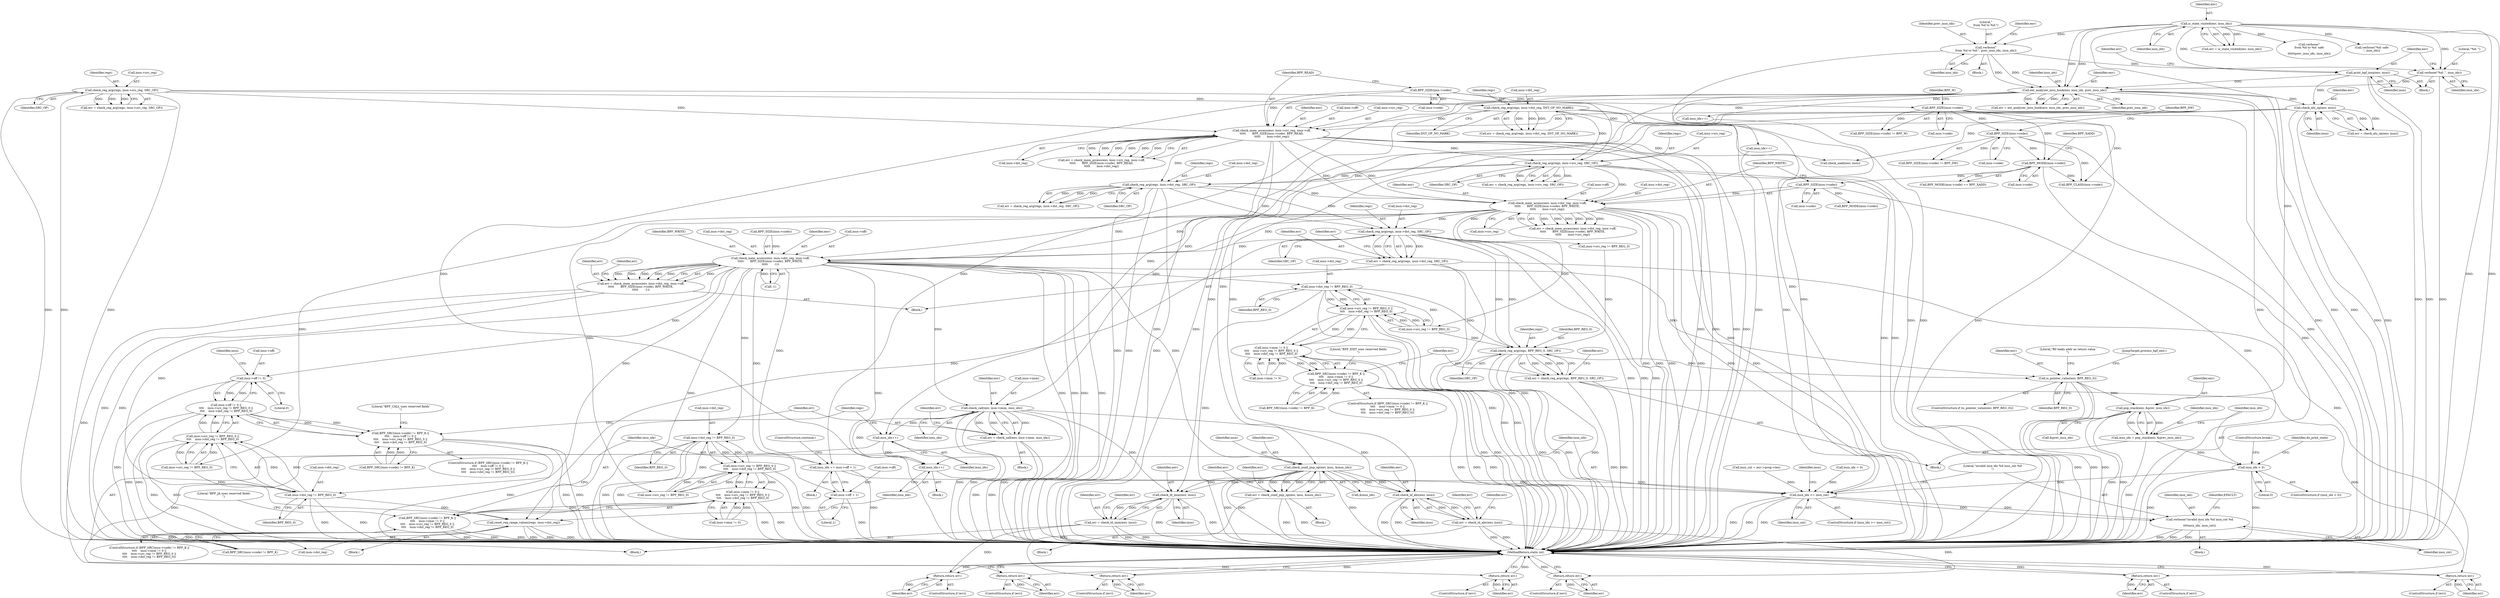 digraph "0_linux_0d0e57697f162da4aa218b5feafe614fb666db07@pointer" {
"1000549" [label="(Call,check_reg_arg(regs, insn->dst_reg, SRC_OP))"];
"1000445" [label="(Call,check_reg_arg(regs, insn->dst_reg, SRC_OP))"];
"1000433" [label="(Call,check_reg_arg(regs, insn->src_reg, SRC_OP))"];
"1000308" [label="(Call,check_reg_arg(regs, insn->dst_reg, DST_OP_NO_MARK))"];
"1000296" [label="(Call,check_reg_arg(regs, insn->src_reg, SRC_OP))"];
"1000329" [label="(Call,check_mem_access(env, insn->src_reg, insn->off,\n\t\t\t\t\t       BPF_SIZE(insn->code), BPF_READ,\n\t\t\t\t\t       insn->dst_reg))"];
"1000284" [label="(Call,check_alu_op(env, insn))"];
"1000272" [label="(Call,ext_analyzer_insn_hook(env, insn_idx, prev_insn_idx))"];
"1000266" [label="(Call,print_bpf_insn(env, insn))"];
"1000212" [label="(Call,is_state_visited(env, insn_idx))"];
"1000263" [label="(Call,verbose(\"%d: \", insn_idx))"];
"1000247" [label="(Call,verbose(\"\nfrom %d to %d:\", prev_insn_idx, insn_idx))"];
"1000337" [label="(Call,BPF_SIZE(insn->code))"];
"1000466" [label="(Call,check_mem_access(env, insn->dst_reg, insn->off,\n\t\t\t\t\t       BPF_SIZE(insn->code), BPF_WRITE,\n\t\t\t\t\t       insn->src_reg))"];
"1000474" [label="(Call,BPF_SIZE(insn->code))"];
"1000413" [label="(Call,BPF_MODE(insn->code))"];
"1000352" [label="(Call,BPF_SIZE(insn->code))"];
"1000358" [label="(Call,BPF_SIZE(insn->code))"];
"1000547" [label="(Call,err = check_reg_arg(regs, insn->dst_reg, SRC_OP))"];
"1000557" [label="(Return,return err;)"];
"1000561" [label="(Call,check_mem_access(env, insn->dst_reg, insn->off,\n\t\t\t\t\t       BPF_SIZE(insn->code), BPF_WRITE,\n\t\t\t\t\t       -1))"];
"1000559" [label="(Call,err = check_mem_access(env, insn->dst_reg, insn->off,\n\t\t\t\t\t       BPF_SIZE(insn->code), BPF_WRITE,\n\t\t\t\t\t       -1))"];
"1000578" [label="(Return,return err;)"];
"1000602" [label="(Call,insn->off != 0)"];
"1000601" [label="(Call,insn->off != 0 ||\n\t\t\t\t    insn->src_reg != BPF_REG_0 ||\n\t\t\t\t    insn->dst_reg != BPF_REG_0)"];
"1000594" [label="(Call,BPF_SRC(insn->code) != BPF_K ||\n\t\t\t\t    insn->off != 0 ||\n\t\t\t\t    insn->src_reg != BPF_REG_0 ||\n\t\t\t\t    insn->dst_reg != BPF_REG_0)"];
"1000613" [label="(Call,insn->dst_reg != BPF_REG_0)"];
"1000607" [label="(Call,insn->src_reg != BPF_REG_0 ||\n\t\t\t\t    insn->dst_reg != BPF_REG_0)"];
"1000820" [label="(Call,reset_reg_range_values(regs, insn->dst_reg))"];
"1000626" [label="(Call,check_call(env, insn->imm, insn_idx))"];
"1000624" [label="(Call,err = check_call(env, insn->imm, insn_idx))"];
"1000634" [label="(Return,return err;)"];
"1000789" [label="(Call,check_ld_abs(env, insn))"];
"1000787" [label="(Call,err = check_ld_abs(env, insn))"];
"1000794" [label="(Return,return err;)"];
"1000804" [label="(Call,check_ld_imm(env, insn))"];
"1000802" [label="(Call,err = check_ld_imm(env, insn))"];
"1000809" [label="(Return,return err;)"];
"1000811" [label="(Call,insn_idx++)"];
"1000825" [label="(Call,insn_idx++)"];
"1000172" [label="(Call,insn_idx >= insn_cnt)"];
"1000176" [label="(Call,verbose(\"invalid insn idx %d insn_cnt %d\n\",\n\t\t\t\tinsn_idx, insn_cnt))"];
"1000662" [label="(Call,insn->dst_reg != BPF_REG_0)"];
"1000656" [label="(Call,insn->src_reg != BPF_REG_0 ||\n\t\t\t\t    insn->dst_reg != BPF_REG_0)"];
"1000650" [label="(Call,insn->imm != 0 ||\n\t\t\t\t    insn->src_reg != BPF_REG_0 ||\n\t\t\t\t    insn->dst_reg != BPF_REG_0)"];
"1000643" [label="(Call,BPF_SRC(insn->code) != BPF_K ||\n\t\t\t\t    insn->imm != 0 ||\n\t\t\t\t    insn->src_reg != BPF_REG_0 ||\n\t\t\t\t    insn->dst_reg != BPF_REG_0)"];
"1000673" [label="(Call,insn_idx += insn->off + 1)"];
"1000675" [label="(Call,insn->off + 1)"];
"1000707" [label="(Call,insn->dst_reg != BPF_REG_0)"];
"1000701" [label="(Call,insn->src_reg != BPF_REG_0 ||\n\t\t\t\t    insn->dst_reg != BPF_REG_0)"];
"1000695" [label="(Call,insn->imm != 0 ||\n\t\t\t\t    insn->src_reg != BPF_REG_0 ||\n\t\t\t\t    insn->dst_reg != BPF_REG_0)"];
"1000688" [label="(Call,BPF_SRC(insn->code) != BPF_K ||\n\t\t\t\t    insn->imm != 0 ||\n\t\t\t\t    insn->src_reg != BPF_REG_0 ||\n\t\t\t\t    insn->dst_reg != BPF_REG_0)"];
"1000720" [label="(Call,check_reg_arg(regs, BPF_REG_0, SRC_OP))"];
"1000718" [label="(Call,err = check_reg_arg(regs, BPF_REG_0, SRC_OP))"];
"1000726" [label="(Return,return err;)"];
"1000729" [label="(Call,is_pointer_value(env, BPF_REG_0))"];
"1000741" [label="(Call,pop_stack(env, &prev_insn_idx))"];
"1000739" [label="(Call,insn_idx = pop_stack(env, &prev_insn_idx))"];
"1000746" [label="(Call,insn_idx < 0)"];
"1000761" [label="(Call,check_cond_jmp_op(env, insn, &insn_idx))"];
"1000759" [label="(Call,err = check_cond_jmp_op(env, insn, &insn_idx))"];
"1000768" [label="(Return,return err;)"];
"1000574" [label="(Call,-1)"];
"1000810" [label="(Identifier,err)"];
"1000474" [label="(Call,BPF_SIZE(insn->code))"];
"1000766" [label="(ControlStructure,if (err))"];
"1000770" [label="(Block,)"];
"1000729" [label="(Call,is_pointer_value(env, BPF_REG_0))"];
"1000620" [label="(Literal,\"BPF_CALL uses reserved fields\n\")"];
"1000687" [label="(ControlStructure,if (BPF_SRC(insn->code) != BPF_K ||\n\t\t\t\t    insn->imm != 0 ||\n\t\t\t\t    insn->src_reg != BPF_REG_0 ||\n\t\t\t\t    insn->dst_reg != BPF_REG_0))"];
"1000249" [label="(Identifier,prev_insn_idx)"];
"1000362" [label="(Identifier,BPF_DW)"];
"1000527" [label="(Block,)"];
"1000651" [label="(Call,insn->imm != 0)"];
"1000763" [label="(Identifier,insn)"];
"1000182" [label="(Identifier,EFAULT)"];
"1000714" [label="(Literal,\"BPF_EXIT uses reserved fields\n\")"];
"1000734" [label="(Literal,\"R0 leaks addr as return value\n\")"];
"1000556" [label="(Identifier,err)"];
"1000788" [label="(Identifier,err)"];
"1000722" [label="(Identifier,BPF_REG_0)"];
"1000478" [label="(Identifier,BPF_WRITE)"];
"1000168" [label="(Block,)"];
"1000438" [label="(Identifier,SRC_OP)"];
"1000338" [label="(Call,insn->code)"];
"1000248" [label="(Literal,\"\nfrom %d to %d:\")"];
"1000297" [label="(Identifier,regs)"];
"1000826" [label="(Identifier,insn_idx)"];
"1000555" [label="(ControlStructure,if (err))"];
"1000173" [label="(Identifier,insn_idx)"];
"1000337" [label="(Call,BPF_SIZE(insn->code))"];
"1000695" [label="(Call,insn->imm != 0 ||\n\t\t\t\t    insn->src_reg != BPF_REG_0 ||\n\t\t\t\t    insn->dst_reg != BPF_REG_0)"];
"1000594" [label="(Call,BPF_SRC(insn->code) != BPF_K ||\n\t\t\t\t    insn->off != 0 ||\n\t\t\t\t    insn->src_reg != BPF_REG_0 ||\n\t\t\t\t    insn->dst_reg != BPF_REG_0)"];
"1000689" [label="(Call,BPF_SRC(insn->code) != BPF_K)"];
"1000708" [label="(Call,insn->dst_reg)"];
"1000820" [label="(Call,reset_reg_range_values(regs, insn->dst_reg))"];
"1000443" [label="(Call,err = check_reg_arg(regs, insn->dst_reg, SRC_OP))"];
"1000267" [label="(Identifier,env)"];
"1000592" [label="(Block,)"];
"1000536" [label="(Call,insn->src_reg != BPF_REG_0)"];
"1000175" [label="(Block,)"];
"1000696" [label="(Call,insn->imm != 0)"];
"1000445" [label="(Call,check_reg_arg(regs, insn->dst_reg, SRC_OP))"];
"1000212" [label="(Call,is_state_visited(env, insn_idx))"];
"1000738" [label="(JumpTarget,process_bpf_exit:)"];
"1000764" [label="(Call,&insn_idx)"];
"1000272" [label="(Call,ext_analyzer_insn_hook(env, insn_idx, prev_insn_idx))"];
"1000809" [label="(Return,return err;)"];
"1000178" [label="(Identifier,insn_idx)"];
"1000301" [label="(Identifier,SRC_OP)"];
"1000602" [label="(Call,insn->off != 0)"];
"1000644" [label="(Call,BPF_SRC(insn->code) != BPF_K)"];
"1000431" [label="(Call,err = check_reg_arg(regs, insn->src_reg, SRC_OP))"];
"1000171" [label="(ControlStructure,if (insn_idx >= insn_cnt))"];
"1000741" [label="(Call,pop_stack(env, &prev_insn_idx))"];
"1000792" [label="(ControlStructure,if (err))"];
"1000330" [label="(Identifier,env)"];
"1000561" [label="(Call,check_mem_access(env, insn->dst_reg, insn->off,\n\t\t\t\t\t       BPF_SIZE(insn->code), BPF_WRITE,\n\t\t\t\t\t       -1))"];
"1000468" [label="(Call,insn->dst_reg)"];
"1000786" [label="(Block,)"];
"1000466" [label="(Call,check_mem_access(env, insn->dst_reg, insn->off,\n\t\t\t\t\t       BPF_SIZE(insn->code), BPF_WRITE,\n\t\t\t\t\t       insn->src_reg))"];
"1000812" [label="(Identifier,insn_idx)"];
"1000711" [label="(Identifier,BPF_REG_0)"];
"1000613" [label="(Call,insn->dst_reg != BPF_REG_0)"];
"1000803" [label="(Identifier,err)"];
"1000214" [label="(Identifier,insn_idx)"];
"1000273" [label="(Identifier,env)"];
"1000625" [label="(Identifier,err)"];
"1000306" [label="(Call,err = check_reg_arg(regs, insn->dst_reg, DST_OP_NO_MARK))"];
"1000821" [label="(Identifier,regs)"];
"1000740" [label="(Identifier,insn_idx)"];
"1000554" [label="(Identifier,SRC_OP)"];
"1000412" [label="(Call,BPF_MODE(insn->code) == BPF_XADD)"];
"1000739" [label="(Call,insn_idx = pop_stack(env, &prev_insn_idx))"];
"1000669" [label="(Literal,\"BPF_JA uses reserved fields\n\")"];
"1000310" [label="(Call,insn->dst_reg)"];
"1000559" [label="(Call,err = check_mem_access(env, insn->dst_reg, insn->off,\n\t\t\t\t\t       BPF_SIZE(insn->code), BPF_WRITE,\n\t\t\t\t\t       -1))"];
"1000274" [label="(Identifier,insn_idx)"];
"1000662" [label="(Call,insn->dst_reg != BPF_REG_0)"];
"1000577" [label="(Identifier,err)"];
"1000549" [label="(Call,check_reg_arg(regs, insn->dst_reg, SRC_OP))"];
"1000801" [label="(Block,)"];
"1000641" [label="(Block,)"];
"1000356" [label="(Identifier,BPF_W)"];
"1000334" [label="(Call,insn->off)"];
"1000467" [label="(Identifier,env)"];
"1000606" [label="(Literal,0)"];
"1000643" [label="(Call,BPF_SRC(insn->code) != BPF_K ||\n\t\t\t\t    insn->imm != 0 ||\n\t\t\t\t    insn->src_reg != BPF_REG_0 ||\n\t\t\t\t    insn->dst_reg != BPF_REG_0)"];
"1000569" [label="(Call,BPF_SIZE(insn->code))"];
"1000723" [label="(Identifier,SRC_OP)"];
"1000802" [label="(Call,err = check_ld_imm(env, insn))"];
"1000728" [label="(ControlStructure,if (is_pointer_value(env, BPF_REG_0)))"];
"1000702" [label="(Call,insn->src_reg != BPF_REG_0)"];
"1000189" [label="(Call,BPF_CLASS(insn->code))"];
"1000759" [label="(Call,err = check_cond_jmp_op(env, insn, &insn_idx))"];
"1000296" [label="(Call,check_reg_arg(regs, insn->src_reg, SRC_OP))"];
"1000576" [label="(ControlStructure,if (err))"];
"1000725" [label="(Identifier,err)"];
"1000179" [label="(Identifier,insn_cnt)"];
"1000628" [label="(Call,insn->imm)"];
"1000769" [label="(Identifier,err)"];
"1000727" [label="(Identifier,err)"];
"1000309" [label="(Identifier,regs)"];
"1000213" [label="(Identifier,env)"];
"1000250" [label="(Identifier,insn_idx)"];
"1000608" [label="(Call,insn->src_reg != BPF_REG_0)"];
"1000742" [label="(Identifier,env)"];
"1000298" [label="(Call,insn->src_reg)"];
"1000264" [label="(Literal,\"%d: \")"];
"1000718" [label="(Call,err = check_reg_arg(regs, BPF_REG_0, SRC_OP))"];
"1000758" [label="(Block,)"];
"1000282" [label="(Call,err = check_alu_op(env, insn))"];
"1000353" [label="(Call,insn->code)"];
"1000657" [label="(Call,insn->src_reg != BPF_REG_0)"];
"1000610" [label="(Identifier,insn)"];
"1000417" [label="(Identifier,BPF_XADD)"];
"1000210" [label="(Call,err = is_state_visited(env, insn_idx))"];
"1000435" [label="(Call,insn->src_reg)"];
"1000730" [label="(Identifier,env)"];
"1000607" [label="(Call,insn->src_reg != BPF_REG_0 ||\n\t\t\t\t    insn->dst_reg != BPF_REG_0)"];
"1000414" [label="(Call,insn->code)"];
"1000265" [label="(Identifier,insn_idx)"];
"1000790" [label="(Identifier,env)"];
"1000745" [label="(ControlStructure,if (insn_idx < 0))"];
"1000421" [label="(Call,check_xadd(env, insn))"];
"1000721" [label="(Identifier,regs)"];
"1000627" [label="(Identifier,env)"];
"1000832" [label="(MethodReturn,static int)"];
"1000551" [label="(Call,insn->dst_reg)"];
"1000768" [label="(Return,return err;)"];
"1000822" [label="(Call,insn->dst_reg)"];
"1000263" [label="(Call,verbose(\"%d: \", insn_idx))"];
"1000271" [label="(Identifier,err)"];
"1000762" [label="(Identifier,env)"];
"1000172" [label="(Call,insn_idx >= insn_cnt)"];
"1000562" [label="(Identifier,env)"];
"1000679" [label="(Literal,1)"];
"1000262" [label="(Block,)"];
"1000464" [label="(Call,err = check_mem_access(env, insn->dst_reg, insn->off,\n\t\t\t\t\t       BPF_SIZE(insn->code), BPF_WRITE,\n\t\t\t\t\t       insn->src_reg))"];
"1000673" [label="(Call,insn_idx += insn->off + 1)"];
"1000603" [label="(Call,insn->off)"];
"1000357" [label="(Call,BPF_SIZE(insn->code) != BPF_DW)"];
"1000807" [label="(ControlStructure,if (err))"];
"1000767" [label="(Identifier,err)"];
"1000793" [label="(Identifier,err)"];
"1000794" [label="(Return,return err;)"];
"1000808" [label="(Identifier,err)"];
"1000566" [label="(Call,insn->off)"];
"1000578" [label="(Return,return err;)"];
"1000270" [label="(Call,err = ext_analyzer_insn_hook(env, insn_idx, prev_insn_idx))"];
"1000747" [label="(Identifier,insn_idx)"];
"1000707" [label="(Call,insn->dst_reg != BPF_REG_0)"];
"1000176" [label="(Call,verbose(\"invalid insn idx %d insn_cnt %d\n\",\n\t\t\t\tinsn_idx, insn_cnt))"];
"1000450" [label="(Identifier,SRC_OP)"];
"1000428" [label="(Call,insn_idx++)"];
"1000547" [label="(Call,err = check_reg_arg(regs, insn->dst_reg, SRC_OP))"];
"1000795" [label="(Identifier,err)"];
"1000137" [label="(Call,insn_cnt = env->prog->len)"];
"1000359" [label="(Call,insn->code)"];
"1000787" [label="(Call,err = check_ld_abs(env, insn))"];
"1000184" [label="(Identifier,insn)"];
"1000676" [label="(Call,insn->off)"];
"1000601" [label="(Call,insn->off != 0 ||\n\t\t\t\t    insn->src_reg != BPF_REG_0 ||\n\t\t\t\t    insn->dst_reg != BPF_REG_0)"];
"1000631" [label="(Identifier,insn_idx)"];
"1000789" [label="(Call,check_ld_abs(env, insn))"];
"1000433" [label="(Call,check_reg_arg(regs, insn->src_reg, SRC_OP))"];
"1000642" [label="(ControlStructure,if (BPF_SRC(insn->code) != BPF_K ||\n\t\t\t\t    insn->imm != 0 ||\n\t\t\t\t    insn->src_reg != BPF_REG_0 ||\n\t\t\t\t    insn->dst_reg != BPF_REG_0))"];
"1000686" [label="(Block,)"];
"1000726" [label="(Return,return err;)"];
"1000177" [label="(Literal,\"invalid insn idx %d insn_cnt %d\n\")"];
"1000331" [label="(Call,insn->src_reg)"];
"1000364" [label="(Call,insn_idx++)"];
"1000754" [label="(Identifier,do_print_state)"];
"1000548" [label="(Identifier,err)"];
"1000275" [label="(Identifier,prev_insn_idx)"];
"1000663" [label="(Call,insn->dst_reg)"];
"1000558" [label="(Identifier,err)"];
"1000791" [label="(Identifier,insn)"];
"1000329" [label="(Call,check_mem_access(env, insn->src_reg, insn->off,\n\t\t\t\t\t       BPF_SIZE(insn->code), BPF_READ,\n\t\t\t\t\t       insn->dst_reg))"];
"1000434" [label="(Identifier,regs)"];
"1000550" [label="(Identifier,regs)"];
"1000413" [label="(Call,BPF_MODE(insn->code))"];
"1000632" [label="(ControlStructure,if (err))"];
"1000724" [label="(ControlStructure,if (err))"];
"1000743" [label="(Call,&prev_insn_idx)"];
"1000471" [label="(Call,insn->off)"];
"1000595" [label="(Call,BPF_SRC(insn->code) != BPF_K)"];
"1000633" [label="(Identifier,err)"];
"1000731" [label="(Identifier,BPF_REG_0)"];
"1000475" [label="(Call,insn->code)"];
"1000268" [label="(Identifier,insn)"];
"1000254" [label="(Identifier,env)"];
"1000358" [label="(Call,BPF_SIZE(insn->code))"];
"1000573" [label="(Identifier,BPF_WRITE)"];
"1000805" [label="(Identifier,env)"];
"1000479" [label="(Call,insn->src_reg)"];
"1000806" [label="(Identifier,insn)"];
"1000746" [label="(Call,insn_idx < 0)"];
"1000761" [label="(Call,check_cond_jmp_op(env, insn, &insn_idx))"];
"1000656" [label="(Call,insn->src_reg != BPF_REG_0 ||\n\t\t\t\t    insn->dst_reg != BPF_REG_0)"];
"1000804" [label="(Call,check_ld_imm(env, insn))"];
"1000626" [label="(Call,check_call(env, insn->imm, insn_idx))"];
"1000342" [label="(Call,insn->dst_reg)"];
"1000352" [label="(Call,BPF_SIZE(insn->code))"];
"1000750" [label="(ControlStructure,break;)"];
"1000560" [label="(Identifier,err)"];
"1000760" [label="(Identifier,err)"];
"1000579" [label="(Identifier,err)"];
"1000675" [label="(Call,insn->off + 1)"];
"1000446" [label="(Identifier,regs)"];
"1000327" [label="(Call,err = check_mem_access(env, insn->src_reg, insn->off,\n\t\t\t\t\t       BPF_SIZE(insn->code), BPF_READ,\n\t\t\t\t\t       insn->dst_reg))"];
"1000284" [label="(Call,check_alu_op(env, insn))"];
"1000688" [label="(Call,BPF_SRC(insn->code) != BPF_K ||\n\t\t\t\t    insn->imm != 0 ||\n\t\t\t\t    insn->src_reg != BPF_REG_0 ||\n\t\t\t\t    insn->dst_reg != BPF_REG_0)"];
"1000634" [label="(Return,return err;)"];
"1000650" [label="(Call,insn->imm != 0 ||\n\t\t\t\t    insn->src_reg != BPF_REG_0 ||\n\t\t\t\t    insn->dst_reg != BPF_REG_0)"];
"1000447" [label="(Call,insn->dst_reg)"];
"1000174" [label="(Identifier,insn_cnt)"];
"1000614" [label="(Call,insn->dst_reg)"];
"1000617" [label="(Identifier,BPF_REG_0)"];
"1000308" [label="(Call,check_reg_arg(regs, insn->dst_reg, DST_OP_NO_MARK))"];
"1000666" [label="(Identifier,BPF_REG_0)"];
"1000246" [label="(Block,)"];
"1000680" [label="(ControlStructure,continue;)"];
"1000341" [label="(Identifier,BPF_READ)"];
"1000720" [label="(Call,check_reg_arg(regs, BPF_REG_0, SRC_OP))"];
"1000531" [label="(Call,BPF_MODE(insn->code))"];
"1000811" [label="(Call,insn_idx++)"];
"1000557" [label="(Return,return err;)"];
"1000159" [label="(Call,insn_idx = 0)"];
"1000593" [label="(ControlStructure,if (BPF_SRC(insn->code) != BPF_K ||\n\t\t\t\t    insn->off != 0 ||\n\t\t\t\t    insn->src_reg != BPF_REG_0 ||\n\t\t\t\t    insn->dst_reg != BPF_REG_0))"];
"1000247" [label="(Call,verbose(\"\nfrom %d to %d:\", prev_insn_idx, insn_idx))"];
"1000286" [label="(Identifier,insn)"];
"1000635" [label="(Identifier,err)"];
"1000232" [label="(Call,verbose(\"\nfrom %d to %d: safe\n\",\n\t\t\t\t\t\tprev_insn_idx, insn_idx))"];
"1000237" [label="(Call,verbose(\"%d: safe\n\", insn_idx))"];
"1000563" [label="(Call,insn->dst_reg)"];
"1000285" [label="(Identifier,env)"];
"1000719" [label="(Identifier,err)"];
"1000313" [label="(Identifier,DST_OP_NO_MARK)"];
"1000624" [label="(Call,err = check_call(env, insn->imm, insn_idx))"];
"1000701" [label="(Call,insn->src_reg != BPF_REG_0 ||\n\t\t\t\t    insn->dst_reg != BPF_REG_0)"];
"1000674" [label="(Identifier,insn_idx)"];
"1000748" [label="(Literal,0)"];
"1000294" [label="(Call,err = check_reg_arg(regs, insn->src_reg, SRC_OP))"];
"1000351" [label="(Call,BPF_SIZE(insn->code) != BPF_W)"];
"1000825" [label="(Call,insn_idx++)"];
"1000266" [label="(Call,print_bpf_insn(env, insn))"];
"1000549" -> "1000547"  [label="AST: "];
"1000549" -> "1000554"  [label="CFG: "];
"1000550" -> "1000549"  [label="AST: "];
"1000551" -> "1000549"  [label="AST: "];
"1000554" -> "1000549"  [label="AST: "];
"1000547" -> "1000549"  [label="CFG: "];
"1000549" -> "1000832"  [label="DDG: "];
"1000549" -> "1000832"  [label="DDG: "];
"1000549" -> "1000832"  [label="DDG: "];
"1000549" -> "1000547"  [label="DDG: "];
"1000549" -> "1000547"  [label="DDG: "];
"1000549" -> "1000547"  [label="DDG: "];
"1000445" -> "1000549"  [label="DDG: "];
"1000445" -> "1000549"  [label="DDG: "];
"1000466" -> "1000549"  [label="DDG: "];
"1000549" -> "1000561"  [label="DDG: "];
"1000549" -> "1000720"  [label="DDG: "];
"1000549" -> "1000720"  [label="DDG: "];
"1000549" -> "1000820"  [label="DDG: "];
"1000445" -> "1000443"  [label="AST: "];
"1000445" -> "1000450"  [label="CFG: "];
"1000446" -> "1000445"  [label="AST: "];
"1000447" -> "1000445"  [label="AST: "];
"1000450" -> "1000445"  [label="AST: "];
"1000443" -> "1000445"  [label="CFG: "];
"1000445" -> "1000832"  [label="DDG: "];
"1000445" -> "1000832"  [label="DDG: "];
"1000445" -> "1000832"  [label="DDG: "];
"1000445" -> "1000443"  [label="DDG: "];
"1000445" -> "1000443"  [label="DDG: "];
"1000445" -> "1000443"  [label="DDG: "];
"1000433" -> "1000445"  [label="DDG: "];
"1000433" -> "1000445"  [label="DDG: "];
"1000329" -> "1000445"  [label="DDG: "];
"1000445" -> "1000466"  [label="DDG: "];
"1000433" -> "1000431"  [label="AST: "];
"1000433" -> "1000438"  [label="CFG: "];
"1000434" -> "1000433"  [label="AST: "];
"1000435" -> "1000433"  [label="AST: "];
"1000438" -> "1000433"  [label="AST: "];
"1000431" -> "1000433"  [label="CFG: "];
"1000433" -> "1000832"  [label="DDG: "];
"1000433" -> "1000832"  [label="DDG: "];
"1000433" -> "1000832"  [label="DDG: "];
"1000433" -> "1000431"  [label="DDG: "];
"1000433" -> "1000431"  [label="DDG: "];
"1000433" -> "1000431"  [label="DDG: "];
"1000308" -> "1000433"  [label="DDG: "];
"1000329" -> "1000433"  [label="DDG: "];
"1000296" -> "1000433"  [label="DDG: "];
"1000433" -> "1000466"  [label="DDG: "];
"1000308" -> "1000306"  [label="AST: "];
"1000308" -> "1000313"  [label="CFG: "];
"1000309" -> "1000308"  [label="AST: "];
"1000310" -> "1000308"  [label="AST: "];
"1000313" -> "1000308"  [label="AST: "];
"1000306" -> "1000308"  [label="CFG: "];
"1000308" -> "1000832"  [label="DDG: "];
"1000308" -> "1000832"  [label="DDG: "];
"1000308" -> "1000832"  [label="DDG: "];
"1000308" -> "1000306"  [label="DDG: "];
"1000308" -> "1000306"  [label="DDG: "];
"1000308" -> "1000306"  [label="DDG: "];
"1000296" -> "1000308"  [label="DDG: "];
"1000308" -> "1000329"  [label="DDG: "];
"1000296" -> "1000294"  [label="AST: "];
"1000296" -> "1000301"  [label="CFG: "];
"1000297" -> "1000296"  [label="AST: "];
"1000298" -> "1000296"  [label="AST: "];
"1000301" -> "1000296"  [label="AST: "];
"1000294" -> "1000296"  [label="CFG: "];
"1000296" -> "1000832"  [label="DDG: "];
"1000296" -> "1000832"  [label="DDG: "];
"1000296" -> "1000832"  [label="DDG: "];
"1000296" -> "1000294"  [label="DDG: "];
"1000296" -> "1000294"  [label="DDG: "];
"1000296" -> "1000294"  [label="DDG: "];
"1000296" -> "1000329"  [label="DDG: "];
"1000329" -> "1000327"  [label="AST: "];
"1000329" -> "1000342"  [label="CFG: "];
"1000330" -> "1000329"  [label="AST: "];
"1000331" -> "1000329"  [label="AST: "];
"1000334" -> "1000329"  [label="AST: "];
"1000337" -> "1000329"  [label="AST: "];
"1000341" -> "1000329"  [label="AST: "];
"1000342" -> "1000329"  [label="AST: "];
"1000327" -> "1000329"  [label="CFG: "];
"1000329" -> "1000832"  [label="DDG: "];
"1000329" -> "1000832"  [label="DDG: "];
"1000329" -> "1000832"  [label="DDG: "];
"1000329" -> "1000832"  [label="DDG: "];
"1000329" -> "1000832"  [label="DDG: "];
"1000329" -> "1000832"  [label="DDG: "];
"1000329" -> "1000327"  [label="DDG: "];
"1000329" -> "1000327"  [label="DDG: "];
"1000329" -> "1000327"  [label="DDG: "];
"1000329" -> "1000327"  [label="DDG: "];
"1000329" -> "1000327"  [label="DDG: "];
"1000329" -> "1000327"  [label="DDG: "];
"1000284" -> "1000329"  [label="DDG: "];
"1000337" -> "1000329"  [label="DDG: "];
"1000329" -> "1000421"  [label="DDG: "];
"1000329" -> "1000466"  [label="DDG: "];
"1000329" -> "1000466"  [label="DDG: "];
"1000284" -> "1000282"  [label="AST: "];
"1000284" -> "1000286"  [label="CFG: "];
"1000285" -> "1000284"  [label="AST: "];
"1000286" -> "1000284"  [label="AST: "];
"1000282" -> "1000284"  [label="CFG: "];
"1000284" -> "1000832"  [label="DDG: "];
"1000284" -> "1000832"  [label="DDG: "];
"1000284" -> "1000282"  [label="DDG: "];
"1000284" -> "1000282"  [label="DDG: "];
"1000272" -> "1000284"  [label="DDG: "];
"1000266" -> "1000284"  [label="DDG: "];
"1000284" -> "1000421"  [label="DDG: "];
"1000284" -> "1000761"  [label="DDG: "];
"1000284" -> "1000789"  [label="DDG: "];
"1000284" -> "1000804"  [label="DDG: "];
"1000272" -> "1000270"  [label="AST: "];
"1000272" -> "1000275"  [label="CFG: "];
"1000273" -> "1000272"  [label="AST: "];
"1000274" -> "1000272"  [label="AST: "];
"1000275" -> "1000272"  [label="AST: "];
"1000270" -> "1000272"  [label="CFG: "];
"1000272" -> "1000832"  [label="DDG: "];
"1000272" -> "1000832"  [label="DDG: "];
"1000272" -> "1000832"  [label="DDG: "];
"1000272" -> "1000270"  [label="DDG: "];
"1000272" -> "1000270"  [label="DDG: "];
"1000272" -> "1000270"  [label="DDG: "];
"1000266" -> "1000272"  [label="DDG: "];
"1000212" -> "1000272"  [label="DDG: "];
"1000212" -> "1000272"  [label="DDG: "];
"1000263" -> "1000272"  [label="DDG: "];
"1000247" -> "1000272"  [label="DDG: "];
"1000247" -> "1000272"  [label="DDG: "];
"1000272" -> "1000364"  [label="DDG: "];
"1000272" -> "1000428"  [label="DDG: "];
"1000272" -> "1000626"  [label="DDG: "];
"1000272" -> "1000673"  [label="DDG: "];
"1000272" -> "1000811"  [label="DDG: "];
"1000272" -> "1000825"  [label="DDG: "];
"1000266" -> "1000262"  [label="AST: "];
"1000266" -> "1000268"  [label="CFG: "];
"1000267" -> "1000266"  [label="AST: "];
"1000268" -> "1000266"  [label="AST: "];
"1000271" -> "1000266"  [label="CFG: "];
"1000266" -> "1000832"  [label="DDG: "];
"1000266" -> "1000832"  [label="DDG: "];
"1000212" -> "1000266"  [label="DDG: "];
"1000212" -> "1000210"  [label="AST: "];
"1000212" -> "1000214"  [label="CFG: "];
"1000213" -> "1000212"  [label="AST: "];
"1000214" -> "1000212"  [label="AST: "];
"1000210" -> "1000212"  [label="CFG: "];
"1000212" -> "1000832"  [label="DDG: "];
"1000212" -> "1000832"  [label="DDG: "];
"1000212" -> "1000210"  [label="DDG: "];
"1000212" -> "1000210"  [label="DDG: "];
"1000212" -> "1000232"  [label="DDG: "];
"1000212" -> "1000237"  [label="DDG: "];
"1000212" -> "1000247"  [label="DDG: "];
"1000212" -> "1000263"  [label="DDG: "];
"1000212" -> "1000741"  [label="DDG: "];
"1000263" -> "1000262"  [label="AST: "];
"1000263" -> "1000265"  [label="CFG: "];
"1000264" -> "1000263"  [label="AST: "];
"1000265" -> "1000263"  [label="AST: "];
"1000267" -> "1000263"  [label="CFG: "];
"1000263" -> "1000832"  [label="DDG: "];
"1000247" -> "1000263"  [label="DDG: "];
"1000247" -> "1000246"  [label="AST: "];
"1000247" -> "1000250"  [label="CFG: "];
"1000248" -> "1000247"  [label="AST: "];
"1000249" -> "1000247"  [label="AST: "];
"1000250" -> "1000247"  [label="AST: "];
"1000254" -> "1000247"  [label="CFG: "];
"1000247" -> "1000832"  [label="DDG: "];
"1000337" -> "1000338"  [label="CFG: "];
"1000338" -> "1000337"  [label="AST: "];
"1000341" -> "1000337"  [label="CFG: "];
"1000337" -> "1000832"  [label="DDG: "];
"1000337" -> "1000352"  [label="DDG: "];
"1000466" -> "1000464"  [label="AST: "];
"1000466" -> "1000479"  [label="CFG: "];
"1000467" -> "1000466"  [label="AST: "];
"1000468" -> "1000466"  [label="AST: "];
"1000471" -> "1000466"  [label="AST: "];
"1000474" -> "1000466"  [label="AST: "];
"1000478" -> "1000466"  [label="AST: "];
"1000479" -> "1000466"  [label="AST: "];
"1000464" -> "1000466"  [label="CFG: "];
"1000466" -> "1000832"  [label="DDG: "];
"1000466" -> "1000832"  [label="DDG: "];
"1000466" -> "1000832"  [label="DDG: "];
"1000466" -> "1000832"  [label="DDG: "];
"1000466" -> "1000832"  [label="DDG: "];
"1000466" -> "1000832"  [label="DDG: "];
"1000466" -> "1000464"  [label="DDG: "];
"1000466" -> "1000464"  [label="DDG: "];
"1000466" -> "1000464"  [label="DDG: "];
"1000466" -> "1000464"  [label="DDG: "];
"1000466" -> "1000464"  [label="DDG: "];
"1000466" -> "1000464"  [label="DDG: "];
"1000474" -> "1000466"  [label="DDG: "];
"1000466" -> "1000536"  [label="DDG: "];
"1000466" -> "1000561"  [label="DDG: "];
"1000466" -> "1000561"  [label="DDG: "];
"1000466" -> "1000561"  [label="DDG: "];
"1000466" -> "1000608"  [label="DDG: "];
"1000466" -> "1000657"  [label="DDG: "];
"1000466" -> "1000702"  [label="DDG: "];
"1000474" -> "1000475"  [label="CFG: "];
"1000475" -> "1000474"  [label="AST: "];
"1000478" -> "1000474"  [label="CFG: "];
"1000474" -> "1000832"  [label="DDG: "];
"1000413" -> "1000474"  [label="DDG: "];
"1000474" -> "1000531"  [label="DDG: "];
"1000413" -> "1000412"  [label="AST: "];
"1000413" -> "1000414"  [label="CFG: "];
"1000414" -> "1000413"  [label="AST: "];
"1000417" -> "1000413"  [label="CFG: "];
"1000413" -> "1000832"  [label="DDG: "];
"1000413" -> "1000189"  [label="DDG: "];
"1000413" -> "1000412"  [label="DDG: "];
"1000352" -> "1000413"  [label="DDG: "];
"1000358" -> "1000413"  [label="DDG: "];
"1000352" -> "1000351"  [label="AST: "];
"1000352" -> "1000353"  [label="CFG: "];
"1000353" -> "1000352"  [label="AST: "];
"1000356" -> "1000352"  [label="CFG: "];
"1000352" -> "1000832"  [label="DDG: "];
"1000352" -> "1000189"  [label="DDG: "];
"1000352" -> "1000351"  [label="DDG: "];
"1000352" -> "1000358"  [label="DDG: "];
"1000358" -> "1000357"  [label="AST: "];
"1000358" -> "1000359"  [label="CFG: "];
"1000359" -> "1000358"  [label="AST: "];
"1000362" -> "1000358"  [label="CFG: "];
"1000358" -> "1000832"  [label="DDG: "];
"1000358" -> "1000189"  [label="DDG: "];
"1000358" -> "1000357"  [label="DDG: "];
"1000547" -> "1000527"  [label="AST: "];
"1000548" -> "1000547"  [label="AST: "];
"1000556" -> "1000547"  [label="CFG: "];
"1000547" -> "1000832"  [label="DDG: "];
"1000547" -> "1000832"  [label="DDG: "];
"1000547" -> "1000557"  [label="DDG: "];
"1000557" -> "1000555"  [label="AST: "];
"1000557" -> "1000558"  [label="CFG: "];
"1000558" -> "1000557"  [label="AST: "];
"1000832" -> "1000557"  [label="CFG: "];
"1000557" -> "1000832"  [label="DDG: "];
"1000558" -> "1000557"  [label="DDG: "];
"1000561" -> "1000559"  [label="AST: "];
"1000561" -> "1000574"  [label="CFG: "];
"1000562" -> "1000561"  [label="AST: "];
"1000563" -> "1000561"  [label="AST: "];
"1000566" -> "1000561"  [label="AST: "];
"1000569" -> "1000561"  [label="AST: "];
"1000573" -> "1000561"  [label="AST: "];
"1000574" -> "1000561"  [label="AST: "];
"1000559" -> "1000561"  [label="CFG: "];
"1000561" -> "1000832"  [label="DDG: "];
"1000561" -> "1000832"  [label="DDG: "];
"1000561" -> "1000832"  [label="DDG: "];
"1000561" -> "1000832"  [label="DDG: "];
"1000561" -> "1000832"  [label="DDG: "];
"1000561" -> "1000832"  [label="DDG: "];
"1000561" -> "1000559"  [label="DDG: "];
"1000561" -> "1000559"  [label="DDG: "];
"1000561" -> "1000559"  [label="DDG: "];
"1000561" -> "1000559"  [label="DDG: "];
"1000561" -> "1000559"  [label="DDG: "];
"1000561" -> "1000559"  [label="DDG: "];
"1000569" -> "1000561"  [label="DDG: "];
"1000574" -> "1000561"  [label="DDG: "];
"1000561" -> "1000602"  [label="DDG: "];
"1000561" -> "1000613"  [label="DDG: "];
"1000561" -> "1000626"  [label="DDG: "];
"1000561" -> "1000662"  [label="DDG: "];
"1000561" -> "1000673"  [label="DDG: "];
"1000561" -> "1000675"  [label="DDG: "];
"1000561" -> "1000707"  [label="DDG: "];
"1000561" -> "1000729"  [label="DDG: "];
"1000561" -> "1000761"  [label="DDG: "];
"1000561" -> "1000820"  [label="DDG: "];
"1000559" -> "1000527"  [label="AST: "];
"1000560" -> "1000559"  [label="AST: "];
"1000577" -> "1000559"  [label="CFG: "];
"1000559" -> "1000832"  [label="DDG: "];
"1000559" -> "1000832"  [label="DDG: "];
"1000559" -> "1000578"  [label="DDG: "];
"1000578" -> "1000576"  [label="AST: "];
"1000578" -> "1000579"  [label="CFG: "];
"1000579" -> "1000578"  [label="AST: "];
"1000832" -> "1000578"  [label="CFG: "];
"1000578" -> "1000832"  [label="DDG: "];
"1000579" -> "1000578"  [label="DDG: "];
"1000602" -> "1000601"  [label="AST: "];
"1000602" -> "1000606"  [label="CFG: "];
"1000603" -> "1000602"  [label="AST: "];
"1000606" -> "1000602"  [label="AST: "];
"1000610" -> "1000602"  [label="CFG: "];
"1000601" -> "1000602"  [label="CFG: "];
"1000602" -> "1000832"  [label="DDG: "];
"1000602" -> "1000601"  [label="DDG: "];
"1000602" -> "1000601"  [label="DDG: "];
"1000601" -> "1000594"  [label="AST: "];
"1000601" -> "1000607"  [label="CFG: "];
"1000607" -> "1000601"  [label="AST: "];
"1000594" -> "1000601"  [label="CFG: "];
"1000601" -> "1000832"  [label="DDG: "];
"1000601" -> "1000832"  [label="DDG: "];
"1000601" -> "1000594"  [label="DDG: "];
"1000601" -> "1000594"  [label="DDG: "];
"1000607" -> "1000601"  [label="DDG: "];
"1000607" -> "1000601"  [label="DDG: "];
"1000594" -> "1000593"  [label="AST: "];
"1000594" -> "1000595"  [label="CFG: "];
"1000595" -> "1000594"  [label="AST: "];
"1000620" -> "1000594"  [label="CFG: "];
"1000625" -> "1000594"  [label="CFG: "];
"1000594" -> "1000832"  [label="DDG: "];
"1000594" -> "1000832"  [label="DDG: "];
"1000594" -> "1000832"  [label="DDG: "];
"1000595" -> "1000594"  [label="DDG: "];
"1000595" -> "1000594"  [label="DDG: "];
"1000613" -> "1000607"  [label="AST: "];
"1000613" -> "1000617"  [label="CFG: "];
"1000614" -> "1000613"  [label="AST: "];
"1000617" -> "1000613"  [label="AST: "];
"1000607" -> "1000613"  [label="CFG: "];
"1000613" -> "1000832"  [label="DDG: "];
"1000613" -> "1000832"  [label="DDG: "];
"1000613" -> "1000607"  [label="DDG: "];
"1000613" -> "1000607"  [label="DDG: "];
"1000608" -> "1000613"  [label="DDG: "];
"1000613" -> "1000820"  [label="DDG: "];
"1000607" -> "1000608"  [label="CFG: "];
"1000608" -> "1000607"  [label="AST: "];
"1000607" -> "1000832"  [label="DDG: "];
"1000607" -> "1000832"  [label="DDG: "];
"1000608" -> "1000607"  [label="DDG: "];
"1000608" -> "1000607"  [label="DDG: "];
"1000820" -> "1000770"  [label="AST: "];
"1000820" -> "1000822"  [label="CFG: "];
"1000821" -> "1000820"  [label="AST: "];
"1000822" -> "1000820"  [label="AST: "];
"1000826" -> "1000820"  [label="CFG: "];
"1000820" -> "1000832"  [label="DDG: "];
"1000820" -> "1000832"  [label="DDG: "];
"1000820" -> "1000832"  [label="DDG: "];
"1000626" -> "1000624"  [label="AST: "];
"1000626" -> "1000631"  [label="CFG: "];
"1000627" -> "1000626"  [label="AST: "];
"1000628" -> "1000626"  [label="AST: "];
"1000631" -> "1000626"  [label="AST: "];
"1000624" -> "1000626"  [label="CFG: "];
"1000626" -> "1000832"  [label="DDG: "];
"1000626" -> "1000832"  [label="DDG: "];
"1000626" -> "1000832"  [label="DDG: "];
"1000626" -> "1000624"  [label="DDG: "];
"1000626" -> "1000624"  [label="DDG: "];
"1000626" -> "1000624"  [label="DDG: "];
"1000626" -> "1000789"  [label="DDG: "];
"1000626" -> "1000804"  [label="DDG: "];
"1000626" -> "1000811"  [label="DDG: "];
"1000626" -> "1000825"  [label="DDG: "];
"1000624" -> "1000592"  [label="AST: "];
"1000625" -> "1000624"  [label="AST: "];
"1000633" -> "1000624"  [label="CFG: "];
"1000624" -> "1000832"  [label="DDG: "];
"1000624" -> "1000832"  [label="DDG: "];
"1000624" -> "1000634"  [label="DDG: "];
"1000634" -> "1000632"  [label="AST: "];
"1000634" -> "1000635"  [label="CFG: "];
"1000635" -> "1000634"  [label="AST: "];
"1000832" -> "1000634"  [label="CFG: "];
"1000634" -> "1000832"  [label="DDG: "];
"1000635" -> "1000634"  [label="DDG: "];
"1000789" -> "1000787"  [label="AST: "];
"1000789" -> "1000791"  [label="CFG: "];
"1000790" -> "1000789"  [label="AST: "];
"1000791" -> "1000789"  [label="AST: "];
"1000787" -> "1000789"  [label="CFG: "];
"1000789" -> "1000832"  [label="DDG: "];
"1000789" -> "1000832"  [label="DDG: "];
"1000789" -> "1000787"  [label="DDG: "];
"1000789" -> "1000787"  [label="DDG: "];
"1000761" -> "1000789"  [label="DDG: "];
"1000761" -> "1000789"  [label="DDG: "];
"1000787" -> "1000786"  [label="AST: "];
"1000788" -> "1000787"  [label="AST: "];
"1000793" -> "1000787"  [label="CFG: "];
"1000787" -> "1000832"  [label="DDG: "];
"1000787" -> "1000832"  [label="DDG: "];
"1000787" -> "1000794"  [label="DDG: "];
"1000794" -> "1000792"  [label="AST: "];
"1000794" -> "1000795"  [label="CFG: "];
"1000795" -> "1000794"  [label="AST: "];
"1000832" -> "1000794"  [label="CFG: "];
"1000794" -> "1000832"  [label="DDG: "];
"1000795" -> "1000794"  [label="DDG: "];
"1000804" -> "1000802"  [label="AST: "];
"1000804" -> "1000806"  [label="CFG: "];
"1000805" -> "1000804"  [label="AST: "];
"1000806" -> "1000804"  [label="AST: "];
"1000802" -> "1000804"  [label="CFG: "];
"1000804" -> "1000832"  [label="DDG: "];
"1000804" -> "1000832"  [label="DDG: "];
"1000804" -> "1000802"  [label="DDG: "];
"1000804" -> "1000802"  [label="DDG: "];
"1000761" -> "1000804"  [label="DDG: "];
"1000761" -> "1000804"  [label="DDG: "];
"1000802" -> "1000801"  [label="AST: "];
"1000803" -> "1000802"  [label="AST: "];
"1000808" -> "1000802"  [label="CFG: "];
"1000802" -> "1000832"  [label="DDG: "];
"1000802" -> "1000832"  [label="DDG: "];
"1000802" -> "1000809"  [label="DDG: "];
"1000809" -> "1000807"  [label="AST: "];
"1000809" -> "1000810"  [label="CFG: "];
"1000810" -> "1000809"  [label="AST: "];
"1000832" -> "1000809"  [label="CFG: "];
"1000809" -> "1000832"  [label="DDG: "];
"1000810" -> "1000809"  [label="DDG: "];
"1000811" -> "1000801"  [label="AST: "];
"1000811" -> "1000812"  [label="CFG: "];
"1000812" -> "1000811"  [label="AST: "];
"1000821" -> "1000811"  [label="CFG: "];
"1000811" -> "1000825"  [label="DDG: "];
"1000825" -> "1000168"  [label="AST: "];
"1000825" -> "1000826"  [label="CFG: "];
"1000826" -> "1000825"  [label="AST: "];
"1000173" -> "1000825"  [label="CFG: "];
"1000825" -> "1000172"  [label="DDG: "];
"1000172" -> "1000171"  [label="AST: "];
"1000172" -> "1000174"  [label="CFG: "];
"1000173" -> "1000172"  [label="AST: "];
"1000174" -> "1000172"  [label="AST: "];
"1000177" -> "1000172"  [label="CFG: "];
"1000184" -> "1000172"  [label="CFG: "];
"1000172" -> "1000832"  [label="DDG: "];
"1000172" -> "1000832"  [label="DDG: "];
"1000172" -> "1000832"  [label="DDG: "];
"1000364" -> "1000172"  [label="DDG: "];
"1000746" -> "1000172"  [label="DDG: "];
"1000159" -> "1000172"  [label="DDG: "];
"1000673" -> "1000172"  [label="DDG: "];
"1000428" -> "1000172"  [label="DDG: "];
"1000137" -> "1000172"  [label="DDG: "];
"1000172" -> "1000176"  [label="DDG: "];
"1000172" -> "1000176"  [label="DDG: "];
"1000176" -> "1000175"  [label="AST: "];
"1000176" -> "1000179"  [label="CFG: "];
"1000177" -> "1000176"  [label="AST: "];
"1000178" -> "1000176"  [label="AST: "];
"1000179" -> "1000176"  [label="AST: "];
"1000182" -> "1000176"  [label="CFG: "];
"1000176" -> "1000832"  [label="DDG: "];
"1000176" -> "1000832"  [label="DDG: "];
"1000176" -> "1000832"  [label="DDG: "];
"1000662" -> "1000656"  [label="AST: "];
"1000662" -> "1000666"  [label="CFG: "];
"1000663" -> "1000662"  [label="AST: "];
"1000666" -> "1000662"  [label="AST: "];
"1000656" -> "1000662"  [label="CFG: "];
"1000662" -> "1000832"  [label="DDG: "];
"1000662" -> "1000832"  [label="DDG: "];
"1000662" -> "1000656"  [label="DDG: "];
"1000662" -> "1000656"  [label="DDG: "];
"1000657" -> "1000662"  [label="DDG: "];
"1000656" -> "1000650"  [label="AST: "];
"1000656" -> "1000657"  [label="CFG: "];
"1000657" -> "1000656"  [label="AST: "];
"1000650" -> "1000656"  [label="CFG: "];
"1000656" -> "1000832"  [label="DDG: "];
"1000656" -> "1000832"  [label="DDG: "];
"1000656" -> "1000650"  [label="DDG: "];
"1000656" -> "1000650"  [label="DDG: "];
"1000657" -> "1000656"  [label="DDG: "];
"1000657" -> "1000656"  [label="DDG: "];
"1000650" -> "1000643"  [label="AST: "];
"1000650" -> "1000651"  [label="CFG: "];
"1000651" -> "1000650"  [label="AST: "];
"1000643" -> "1000650"  [label="CFG: "];
"1000650" -> "1000832"  [label="DDG: "];
"1000650" -> "1000832"  [label="DDG: "];
"1000650" -> "1000643"  [label="DDG: "];
"1000650" -> "1000643"  [label="DDG: "];
"1000651" -> "1000650"  [label="DDG: "];
"1000651" -> "1000650"  [label="DDG: "];
"1000643" -> "1000642"  [label="AST: "];
"1000643" -> "1000644"  [label="CFG: "];
"1000644" -> "1000643"  [label="AST: "];
"1000669" -> "1000643"  [label="CFG: "];
"1000674" -> "1000643"  [label="CFG: "];
"1000643" -> "1000832"  [label="DDG: "];
"1000643" -> "1000832"  [label="DDG: "];
"1000643" -> "1000832"  [label="DDG: "];
"1000644" -> "1000643"  [label="DDG: "];
"1000644" -> "1000643"  [label="DDG: "];
"1000673" -> "1000641"  [label="AST: "];
"1000673" -> "1000675"  [label="CFG: "];
"1000674" -> "1000673"  [label="AST: "];
"1000675" -> "1000673"  [label="AST: "];
"1000680" -> "1000673"  [label="CFG: "];
"1000673" -> "1000832"  [label="DDG: "];
"1000675" -> "1000679"  [label="CFG: "];
"1000676" -> "1000675"  [label="AST: "];
"1000679" -> "1000675"  [label="AST: "];
"1000675" -> "1000832"  [label="DDG: "];
"1000707" -> "1000701"  [label="AST: "];
"1000707" -> "1000711"  [label="CFG: "];
"1000708" -> "1000707"  [label="AST: "];
"1000711" -> "1000707"  [label="AST: "];
"1000701" -> "1000707"  [label="CFG: "];
"1000707" -> "1000832"  [label="DDG: "];
"1000707" -> "1000832"  [label="DDG: "];
"1000707" -> "1000701"  [label="DDG: "];
"1000707" -> "1000701"  [label="DDG: "];
"1000702" -> "1000707"  [label="DDG: "];
"1000707" -> "1000720"  [label="DDG: "];
"1000701" -> "1000695"  [label="AST: "];
"1000701" -> "1000702"  [label="CFG: "];
"1000702" -> "1000701"  [label="AST: "];
"1000695" -> "1000701"  [label="CFG: "];
"1000701" -> "1000832"  [label="DDG: "];
"1000701" -> "1000832"  [label="DDG: "];
"1000701" -> "1000695"  [label="DDG: "];
"1000701" -> "1000695"  [label="DDG: "];
"1000702" -> "1000701"  [label="DDG: "];
"1000702" -> "1000701"  [label="DDG: "];
"1000695" -> "1000688"  [label="AST: "];
"1000695" -> "1000696"  [label="CFG: "];
"1000696" -> "1000695"  [label="AST: "];
"1000688" -> "1000695"  [label="CFG: "];
"1000695" -> "1000832"  [label="DDG: "];
"1000695" -> "1000832"  [label="DDG: "];
"1000695" -> "1000688"  [label="DDG: "];
"1000695" -> "1000688"  [label="DDG: "];
"1000696" -> "1000695"  [label="DDG: "];
"1000696" -> "1000695"  [label="DDG: "];
"1000688" -> "1000687"  [label="AST: "];
"1000688" -> "1000689"  [label="CFG: "];
"1000689" -> "1000688"  [label="AST: "];
"1000714" -> "1000688"  [label="CFG: "];
"1000719" -> "1000688"  [label="CFG: "];
"1000688" -> "1000832"  [label="DDG: "];
"1000688" -> "1000832"  [label="DDG: "];
"1000688" -> "1000832"  [label="DDG: "];
"1000689" -> "1000688"  [label="DDG: "];
"1000689" -> "1000688"  [label="DDG: "];
"1000720" -> "1000718"  [label="AST: "];
"1000720" -> "1000723"  [label="CFG: "];
"1000721" -> "1000720"  [label="AST: "];
"1000722" -> "1000720"  [label="AST: "];
"1000723" -> "1000720"  [label="AST: "];
"1000718" -> "1000720"  [label="CFG: "];
"1000720" -> "1000832"  [label="DDG: "];
"1000720" -> "1000832"  [label="DDG: "];
"1000720" -> "1000832"  [label="DDG: "];
"1000720" -> "1000718"  [label="DDG: "];
"1000720" -> "1000718"  [label="DDG: "];
"1000720" -> "1000718"  [label="DDG: "];
"1000536" -> "1000720"  [label="DDG: "];
"1000702" -> "1000720"  [label="DDG: "];
"1000720" -> "1000729"  [label="DDG: "];
"1000718" -> "1000686"  [label="AST: "];
"1000719" -> "1000718"  [label="AST: "];
"1000725" -> "1000718"  [label="CFG: "];
"1000718" -> "1000832"  [label="DDG: "];
"1000718" -> "1000832"  [label="DDG: "];
"1000718" -> "1000726"  [label="DDG: "];
"1000726" -> "1000724"  [label="AST: "];
"1000726" -> "1000727"  [label="CFG: "];
"1000727" -> "1000726"  [label="AST: "];
"1000832" -> "1000726"  [label="CFG: "];
"1000726" -> "1000832"  [label="DDG: "];
"1000727" -> "1000726"  [label="DDG: "];
"1000729" -> "1000728"  [label="AST: "];
"1000729" -> "1000731"  [label="CFG: "];
"1000730" -> "1000729"  [label="AST: "];
"1000731" -> "1000729"  [label="AST: "];
"1000734" -> "1000729"  [label="CFG: "];
"1000738" -> "1000729"  [label="CFG: "];
"1000729" -> "1000832"  [label="DDG: "];
"1000729" -> "1000832"  [label="DDG: "];
"1000729" -> "1000832"  [label="DDG: "];
"1000729" -> "1000741"  [label="DDG: "];
"1000741" -> "1000739"  [label="AST: "];
"1000741" -> "1000743"  [label="CFG: "];
"1000742" -> "1000741"  [label="AST: "];
"1000743" -> "1000741"  [label="AST: "];
"1000739" -> "1000741"  [label="CFG: "];
"1000741" -> "1000832"  [label="DDG: "];
"1000741" -> "1000832"  [label="DDG: "];
"1000741" -> "1000739"  [label="DDG: "];
"1000741" -> "1000739"  [label="DDG: "];
"1000739" -> "1000686"  [label="AST: "];
"1000740" -> "1000739"  [label="AST: "];
"1000747" -> "1000739"  [label="CFG: "];
"1000739" -> "1000832"  [label="DDG: "];
"1000739" -> "1000746"  [label="DDG: "];
"1000746" -> "1000745"  [label="AST: "];
"1000746" -> "1000748"  [label="CFG: "];
"1000747" -> "1000746"  [label="AST: "];
"1000748" -> "1000746"  [label="AST: "];
"1000750" -> "1000746"  [label="CFG: "];
"1000754" -> "1000746"  [label="CFG: "];
"1000746" -> "1000832"  [label="DDG: "];
"1000746" -> "1000832"  [label="DDG: "];
"1000761" -> "1000759"  [label="AST: "];
"1000761" -> "1000764"  [label="CFG: "];
"1000762" -> "1000761"  [label="AST: "];
"1000763" -> "1000761"  [label="AST: "];
"1000764" -> "1000761"  [label="AST: "];
"1000759" -> "1000761"  [label="CFG: "];
"1000761" -> "1000832"  [label="DDG: "];
"1000761" -> "1000832"  [label="DDG: "];
"1000761" -> "1000832"  [label="DDG: "];
"1000761" -> "1000759"  [label="DDG: "];
"1000761" -> "1000759"  [label="DDG: "];
"1000761" -> "1000759"  [label="DDG: "];
"1000759" -> "1000758"  [label="AST: "];
"1000760" -> "1000759"  [label="AST: "];
"1000767" -> "1000759"  [label="CFG: "];
"1000759" -> "1000832"  [label="DDG: "];
"1000759" -> "1000832"  [label="DDG: "];
"1000759" -> "1000768"  [label="DDG: "];
"1000768" -> "1000766"  [label="AST: "];
"1000768" -> "1000769"  [label="CFG: "];
"1000769" -> "1000768"  [label="AST: "];
"1000832" -> "1000768"  [label="CFG: "];
"1000768" -> "1000832"  [label="DDG: "];
"1000769" -> "1000768"  [label="DDG: "];
}
